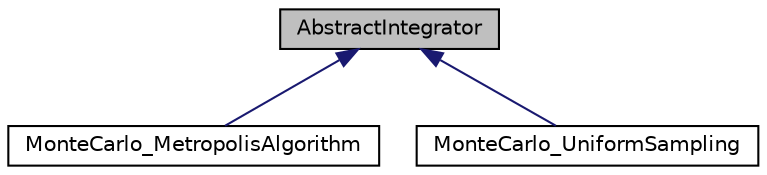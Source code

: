 digraph "AbstractIntegrator"
{
  edge [fontname="Helvetica",fontsize="10",labelfontname="Helvetica",labelfontsize="10"];
  node [fontname="Helvetica",fontsize="10",shape=record];
  Node0 [label="AbstractIntegrator",height=0.2,width=0.4,color="black", fillcolor="grey75", style="filled", fontcolor="black"];
  Node0 -> Node1 [dir="back",color="midnightblue",fontsize="10",style="solid",fontname="Helvetica"];
  Node1 [label="MonteCarlo_MetropolisAlgorithm",height=0.2,width=0.4,color="black", fillcolor="white", style="filled",URL="$class_monte_carlo___metropolis_algorithm.html",tooltip="This class integrates a function using Metropolis sampling. "];
  Node0 -> Node2 [dir="back",color="midnightblue",fontsize="10",style="solid",fontname="Helvetica"];
  Node2 [label="MonteCarlo_UniformSampling",height=0.2,width=0.4,color="black", fillcolor="white", style="filled",URL="$class_monte_carlo___uniform_sampling.html",tooltip="This class integrates a function using uniform sampling. "];
}

